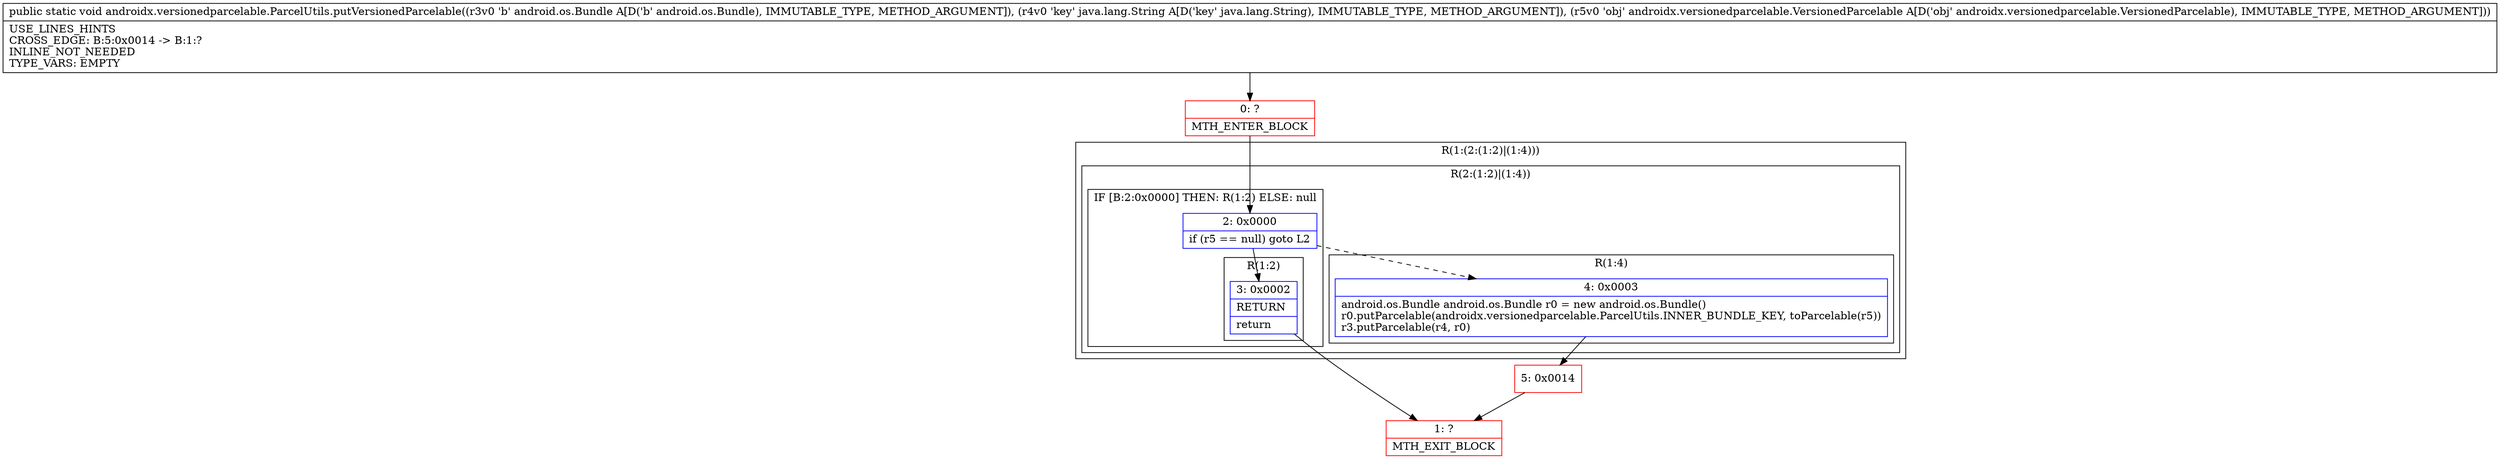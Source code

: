 digraph "CFG forandroidx.versionedparcelable.ParcelUtils.putVersionedParcelable(Landroid\/os\/Bundle;Ljava\/lang\/String;Landroidx\/versionedparcelable\/VersionedParcelable;)V" {
subgraph cluster_Region_1440349809 {
label = "R(1:(2:(1:2)|(1:4)))";
node [shape=record,color=blue];
subgraph cluster_Region_1574481821 {
label = "R(2:(1:2)|(1:4))";
node [shape=record,color=blue];
subgraph cluster_IfRegion_1524504863 {
label = "IF [B:2:0x0000] THEN: R(1:2) ELSE: null";
node [shape=record,color=blue];
Node_2 [shape=record,label="{2\:\ 0x0000|if (r5 == null) goto L2\l}"];
subgraph cluster_Region_445265594 {
label = "R(1:2)";
node [shape=record,color=blue];
Node_3 [shape=record,label="{3\:\ 0x0002|RETURN\l|return\l}"];
}
}
subgraph cluster_Region_1615238569 {
label = "R(1:4)";
node [shape=record,color=blue];
Node_4 [shape=record,label="{4\:\ 0x0003|android.os.Bundle android.os.Bundle r0 = new android.os.Bundle()\lr0.putParcelable(androidx.versionedparcelable.ParcelUtils.INNER_BUNDLE_KEY, toParcelable(r5))\lr3.putParcelable(r4, r0)\l}"];
}
}
}
Node_0 [shape=record,color=red,label="{0\:\ ?|MTH_ENTER_BLOCK\l}"];
Node_1 [shape=record,color=red,label="{1\:\ ?|MTH_EXIT_BLOCK\l}"];
Node_5 [shape=record,color=red,label="{5\:\ 0x0014}"];
MethodNode[shape=record,label="{public static void androidx.versionedparcelable.ParcelUtils.putVersionedParcelable((r3v0 'b' android.os.Bundle A[D('b' android.os.Bundle), IMMUTABLE_TYPE, METHOD_ARGUMENT]), (r4v0 'key' java.lang.String A[D('key' java.lang.String), IMMUTABLE_TYPE, METHOD_ARGUMENT]), (r5v0 'obj' androidx.versionedparcelable.VersionedParcelable A[D('obj' androidx.versionedparcelable.VersionedParcelable), IMMUTABLE_TYPE, METHOD_ARGUMENT]))  | USE_LINES_HINTS\lCROSS_EDGE: B:5:0x0014 \-\> B:1:?\lINLINE_NOT_NEEDED\lTYPE_VARS: EMPTY\l}"];
MethodNode -> Node_0;Node_2 -> Node_3;
Node_2 -> Node_4[style=dashed];
Node_3 -> Node_1;
Node_4 -> Node_5;
Node_0 -> Node_2;
Node_5 -> Node_1;
}


